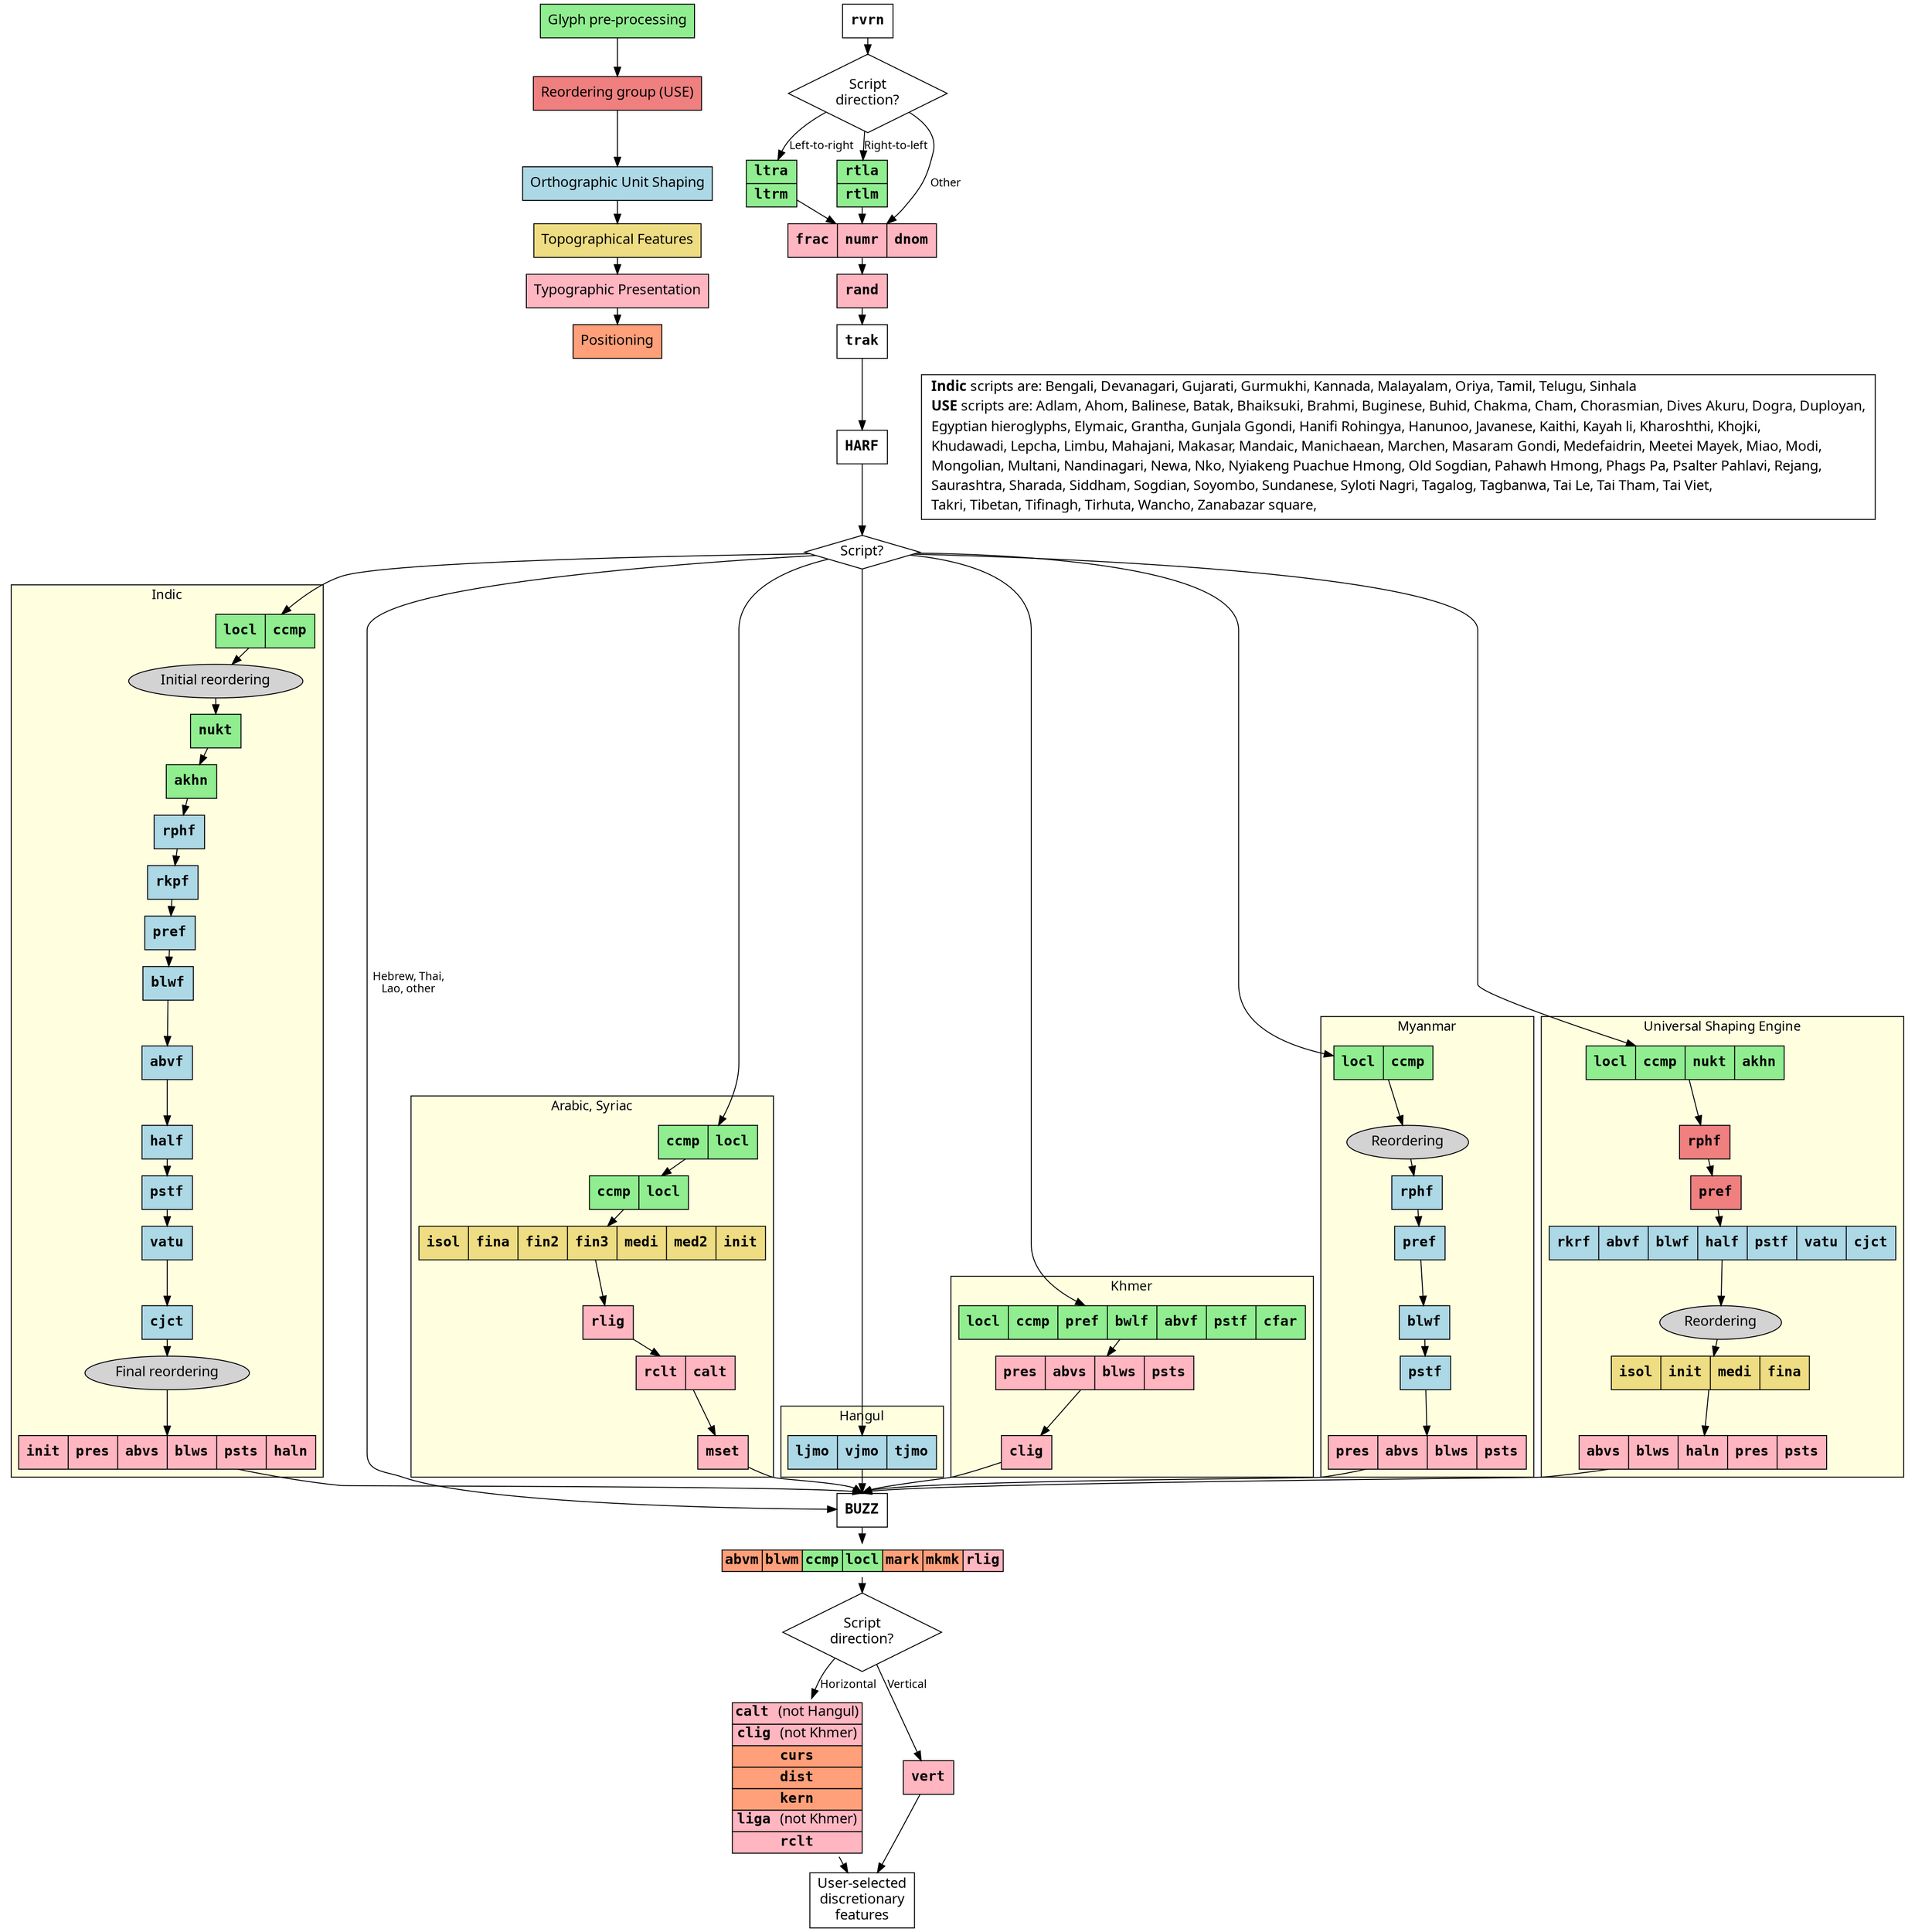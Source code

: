 digraph {
  graph [outputorder=edgefirst];
	node [shape="record", fontname="Courier-Bold", fontsize=15];
	edge [fontname="Verdana", fontsize=12,labeldistance=7.5 ];
	fontname="Verdana";
  ranksep=0.02; nodesep=0.5;

subgraph {
	ranksep="0.02 equally";
	preprocessing[style=filled,fillcolor="lightgreen",fontname="Verdana",label="Glyph pre-processing"];
	orthographic[style=filled,fillcolor="lightblue",fontname="Verdana",label="Orthographic Unit Shaping"];
	reordering[style=filled, fillcolor="lightcoral",fontname="Verdana",label="Reordering group (USE)"];
	topographic[style=filled,fillcolor="lightgoldenrod",fontname="Verdana",label="Topographical Features"];
	typographic[style=filled,fillcolor="lightpink",fontname="Verdana",label="Typographic Presentation"];
	positioning[style=filled,fillcolor="lightsalmon",fontname="Verdana",label="Positioning"];
	preprocessing->reordering->orthographic->topographic->typographic->positioning;
}

	decision1 [shape="diamond", label="Script\ndirection?",fontname="Verdana"];
	rvrn->decision1;

	ltrfeatures [label="{ltra|ltrm}", fillcolor="lightgreen",style="filled"];
	rtlfeatures [label="{rtla|rtlm}", fillcolor="lightgreen",style="filled"];
	fracfeatures [label="frac|numr|dnom", fillcolor="lightpink",style="filled"];
	rand [fillcolor="lightpink",style="filled"];

	decision1 -> ltrfeatures [label="Left-to-right"];
	decision1 -> rtlfeatures [label="Right-to-left"];

	decision1 -> fracfeatures [label="Other"];

	ltrfeatures -> fracfeatures;
	rtlfeatures -> fracfeatures;
	fracfeatures->rand;

	decision2 [shape="diamond", label="Script?",fontname="Verdana"];

{rank=same; HARF; notes;}
	rand -> trak -> HARF -> decision2;

	commonfeatures [shape=none,label=<<table border="0" cellspacing="0">
                    <tr>
                    	<td border="1" bgcolor="lightsalmon">abvm</td>
                    	<td border="1" bgcolor="lightsalmon">blwm</td>
                    	<td border="1" bgcolor="lightgreen">ccmp</td>
                    	<td border="1" bgcolor="lightgreen">locl</td>
                    	<td border="1" bgcolor="lightsalmon">mark</td>
                    	<td border="1" bgcolor="lightsalmon">mkmk</td>
                    	<td border="1" bgcolor="lightpink">rlig</td>
                    </tr>
                </table>>
    ];
	decision3 [shape="diamond", label="Script\ndirection?",fontname="Verdana"];
	BUZZ -> commonfeatures -> decision3;

	horizontalfeatures [
	shape=none,label=<<table border="0" cellspacing="0">
                    <tr><td border="1" bgcolor="lightpink">calt <font face="Verdana">(not Hangul)</font></td></tr>
                    <tr><td border="1" bgcolor="lightpink">clig <font face="Verdana">(not Khmer)</font></td></tr>
                    <tr><td border="1" bgcolor="lightsalmon">curs</td></tr>
                    <tr><td border="1" bgcolor="lightsalmon">dist</td></tr>
                    <tr><td border="1" bgcolor="lightsalmon">kern</td></tr>
                    <tr><td border="1" bgcolor="lightpink">liga <font face="Verdana">(not Khmer)</font></td></tr>
                    <tr><td border="1" bgcolor="lightpink">rclt</td></tr>
                </table>>
                ];
	vert [label="vert",style=filled,fillcolor="lightpink"];

	decision3 -> horizontalfeatures [label="Horizontal"];
	decision3 -> vert [label="Vertical"];

	discretionary [label="User-selected\ndiscretionary\nfeatures",fontname="Verdana"];

	horizontalfeatures -> discretionary;
	vert -> discretionary;

	decision2->stch;

	BUZZ;

subgraph complexshapers {
	subgraph cluster_arabic {
		bgcolor="lightyellow"
		label="Arabic, Syriac";
	stch [ style="filled", fillcolor="lightgreen",label="ccmp|locl"];
	ccmplocl [ style="filled", label="ccmp|locl", fillcolor="lightgreen"];
	arabicfeatures [label="isol|fina|fin2|fin3|medi|med2|init", style="filled", fillcolor="lightgoldenrod"];
	arabicfeatures2 [label="rclt|calt", style="filled",fillcolor="lightpink"];
rlig[style="filled",fillcolor="lightpink"];
mset [fillcolor="lightpink",style="filled"]
	stch->ccmplocl->arabicfeatures->rlig->arabicfeatures2->mset;
	}
	mset->BUZZ:n;

	subgraph cluster_hangul {
		bgcolor="lightyellow"
		label="Hangul";
		hangulfeatures [label="ljmo|vjmo|tjmo", style="filled",fillcolor="lightblue"]
	}
	  hangulfeatures->BUZZ:n;

	subgraph cluster_indic {
		label="Indic";
		bgcolor="lightyellow"
		// Preprocessing
		loclccmpindic [label="locl|ccmp",style=filled,fillcolor="lightgreen"];
		node[style=filled,fillcolor="lightgreen"];
		loclccmpindic->indic_reorder_1->nukt->akhn;
		indic_reorder_1[label="Initial reordering", fontname="Verdana",fillcolor="lightgrey",shape=ellipse,style=filled]

		// Orthographic
		node[style=filled,fillcolor="lightblue"]
		akhn ->rphf -> rkpf -> pref -> blwf -> abvf -> half -> pstf -> vatu -> cjct;
		// Typographic presentation
		indic_typographic[style=filled,fillcolor="lightpink",label="init|pres|abvs|blws|psts|haln"]
		indic_reorder_2[label="Final reordering",fillcolor="lightgrey",fontname="Verdana", shape=ellipse,style=filled]
		cjct->indic_reorder_2->indic_typographic;
	}

	subgraph cluster_khmer {
		label="Khmer";
		bgcolor="lightyellow"

		khmerbasic [style=filled,fillcolor="lightgreen",label="locl|ccmp|pref|bwlf|abvf|pstf|cfar"]
		khmerother [style=filled,fillcolor="lightpink",label="pres|abvs|blws|psts"]
		khmerbasic -> khmerother -> khmerclig;
				khmerclig [label="clig",style=filled,fillcolor="lightpink"];
	}

	subgraph cluster_myanmar {
		label="Myanmar";
		bgcolor="lightyellow"
		loclccmpmyanmar [label="locl|ccmp",style=filled,fillcolor="lightgreen"];
		rphfmymr [label="rphf",style=filled,fillcolor="lightblue"]
		prefmymr [label="pref",style=filled,fillcolor="lightblue"]
		blwfmymr [label="blwf",style=filled,fillcolor="lightblue"]
		pstfmymr [label="pstf",style=filled,fillcolor="lightblue"]
		myanmarother [label="pres|abvs|blws|psts",style=filled,fillcolor="lightpink"];
		reorder_myanmar[label="Reordering", shape=ellipse,style=filled,fontname="Verdana"]
		loclccmpmyanmar -> reorder_myanmar-> rphfmymr -> prefmymr -> blwfmymr -> pstfmymr -> myanmarother;
	}

	subgraph cluster_use {
		label="Universal Shaping Engine"
		bgcolor="lightyellow"
		use_preprocessing [style=filled, label="locl|ccmp|nukt|akhn", fillcolor="lightgreen"];
		// Reoredering
		rphfuse [label="rphf", style=filled, fillcolor="lightcoral"];
		prefuse [label="pref", style=filled, fillcolor="lightcoral"];
		// Orthographic
		orthographicuse [label="rkrf|abvf|blwf|half|pstf|vatu|cjct", style="filled", fillcolor="lightblue"];
		topographicaluse [label="isol|init|medi|fina", style="filled", fillcolor="lightgoldenrod"];
		typographicaluse [label="abvs|blws|haln|pres|psts", style="filled", fillcolor="lightpink"];
		reorder_use[label="Reordering", shape=ellipse,style=filled,fontname="Verdana"]
		use_preprocessing -> rphfuse -> prefuse->orthographicuse ->reorder_use -> topographicaluse -> typographicaluse;
	}

}

	indic_typographic->BUZZ:n;
	typographicaluse->BUZZ:n;
	khmerclig -> BUZZ:n;
	myanmarother -> BUZZ:n;


	decision2->hangulfeatures;
	decision2->loclccmpindic;
	decision2->khmerbasic;
	decision2->loclccmpmyanmar;
	decision2->use_preprocessing;
	decision2->BUZZ [label="  Hebrew, Thai,\n  Lao, other"];


notes [fontname="Verdana",shape=box,label=<<table border="0" cellborder="0" cellspacing="0">
	<tr><td align="left">
<b>Indic</b> scripts are: Bengali, Devanagari,
 Gujarati, Gurmukhi, Kannada,
 Malayalam, Oriya, Tamil,
 Telugu, Sinhala
</td></tr>

	<tr><td align="left">
<b>USE</b> scripts are:
 Adlam, Ahom, Balinese, Batak, Bhaiksuki, Brahmi, Buginese,
 Buhid, Chakma, Cham, Chorasmian, Dives Akuru, Dogra, Duployan,
</td></tr>
	<tr><td align="left">
Egyptian hieroglyphs, Elymaic, Grantha, Gunjala Ggondi, Hanifi Rohingya,
 Hanunoo, Javanese, Kaithi, Kayah li, Kharoshthi, Khojki,
</td></tr>
	<tr><td align="left">
Khudawadi, Lepcha, Limbu, Mahajani, Makasar, Mandaic, Manichaean,
 Marchen, Masaram Gondi, Medefaidrin, Meetei Mayek, Miao, Modi,
</td></tr>
	<tr><td align="left">
Mongolian, Multani, Nandinagari, Newa, Nko, Nyiakeng Puachue Hmong,
 Old Sogdian, Pahawh Hmong, Phags Pa, Psalter Pahlavi, Rejang,
</td></tr>
	<tr><td align="left">
Saurashtra, Sharada, Siddham, Sogdian, Soyombo, Sundanese,
 Syloti Nagri, Tagalog, Tagbanwa, Tai Le, Tai Tham, Tai Viet,
</td></tr>
	<tr><td align="left">
Takri, Tibetan, Tifinagh, Tirhuta, Wancho, Zanabazar square,
</td></tr>

</table>>]
}
